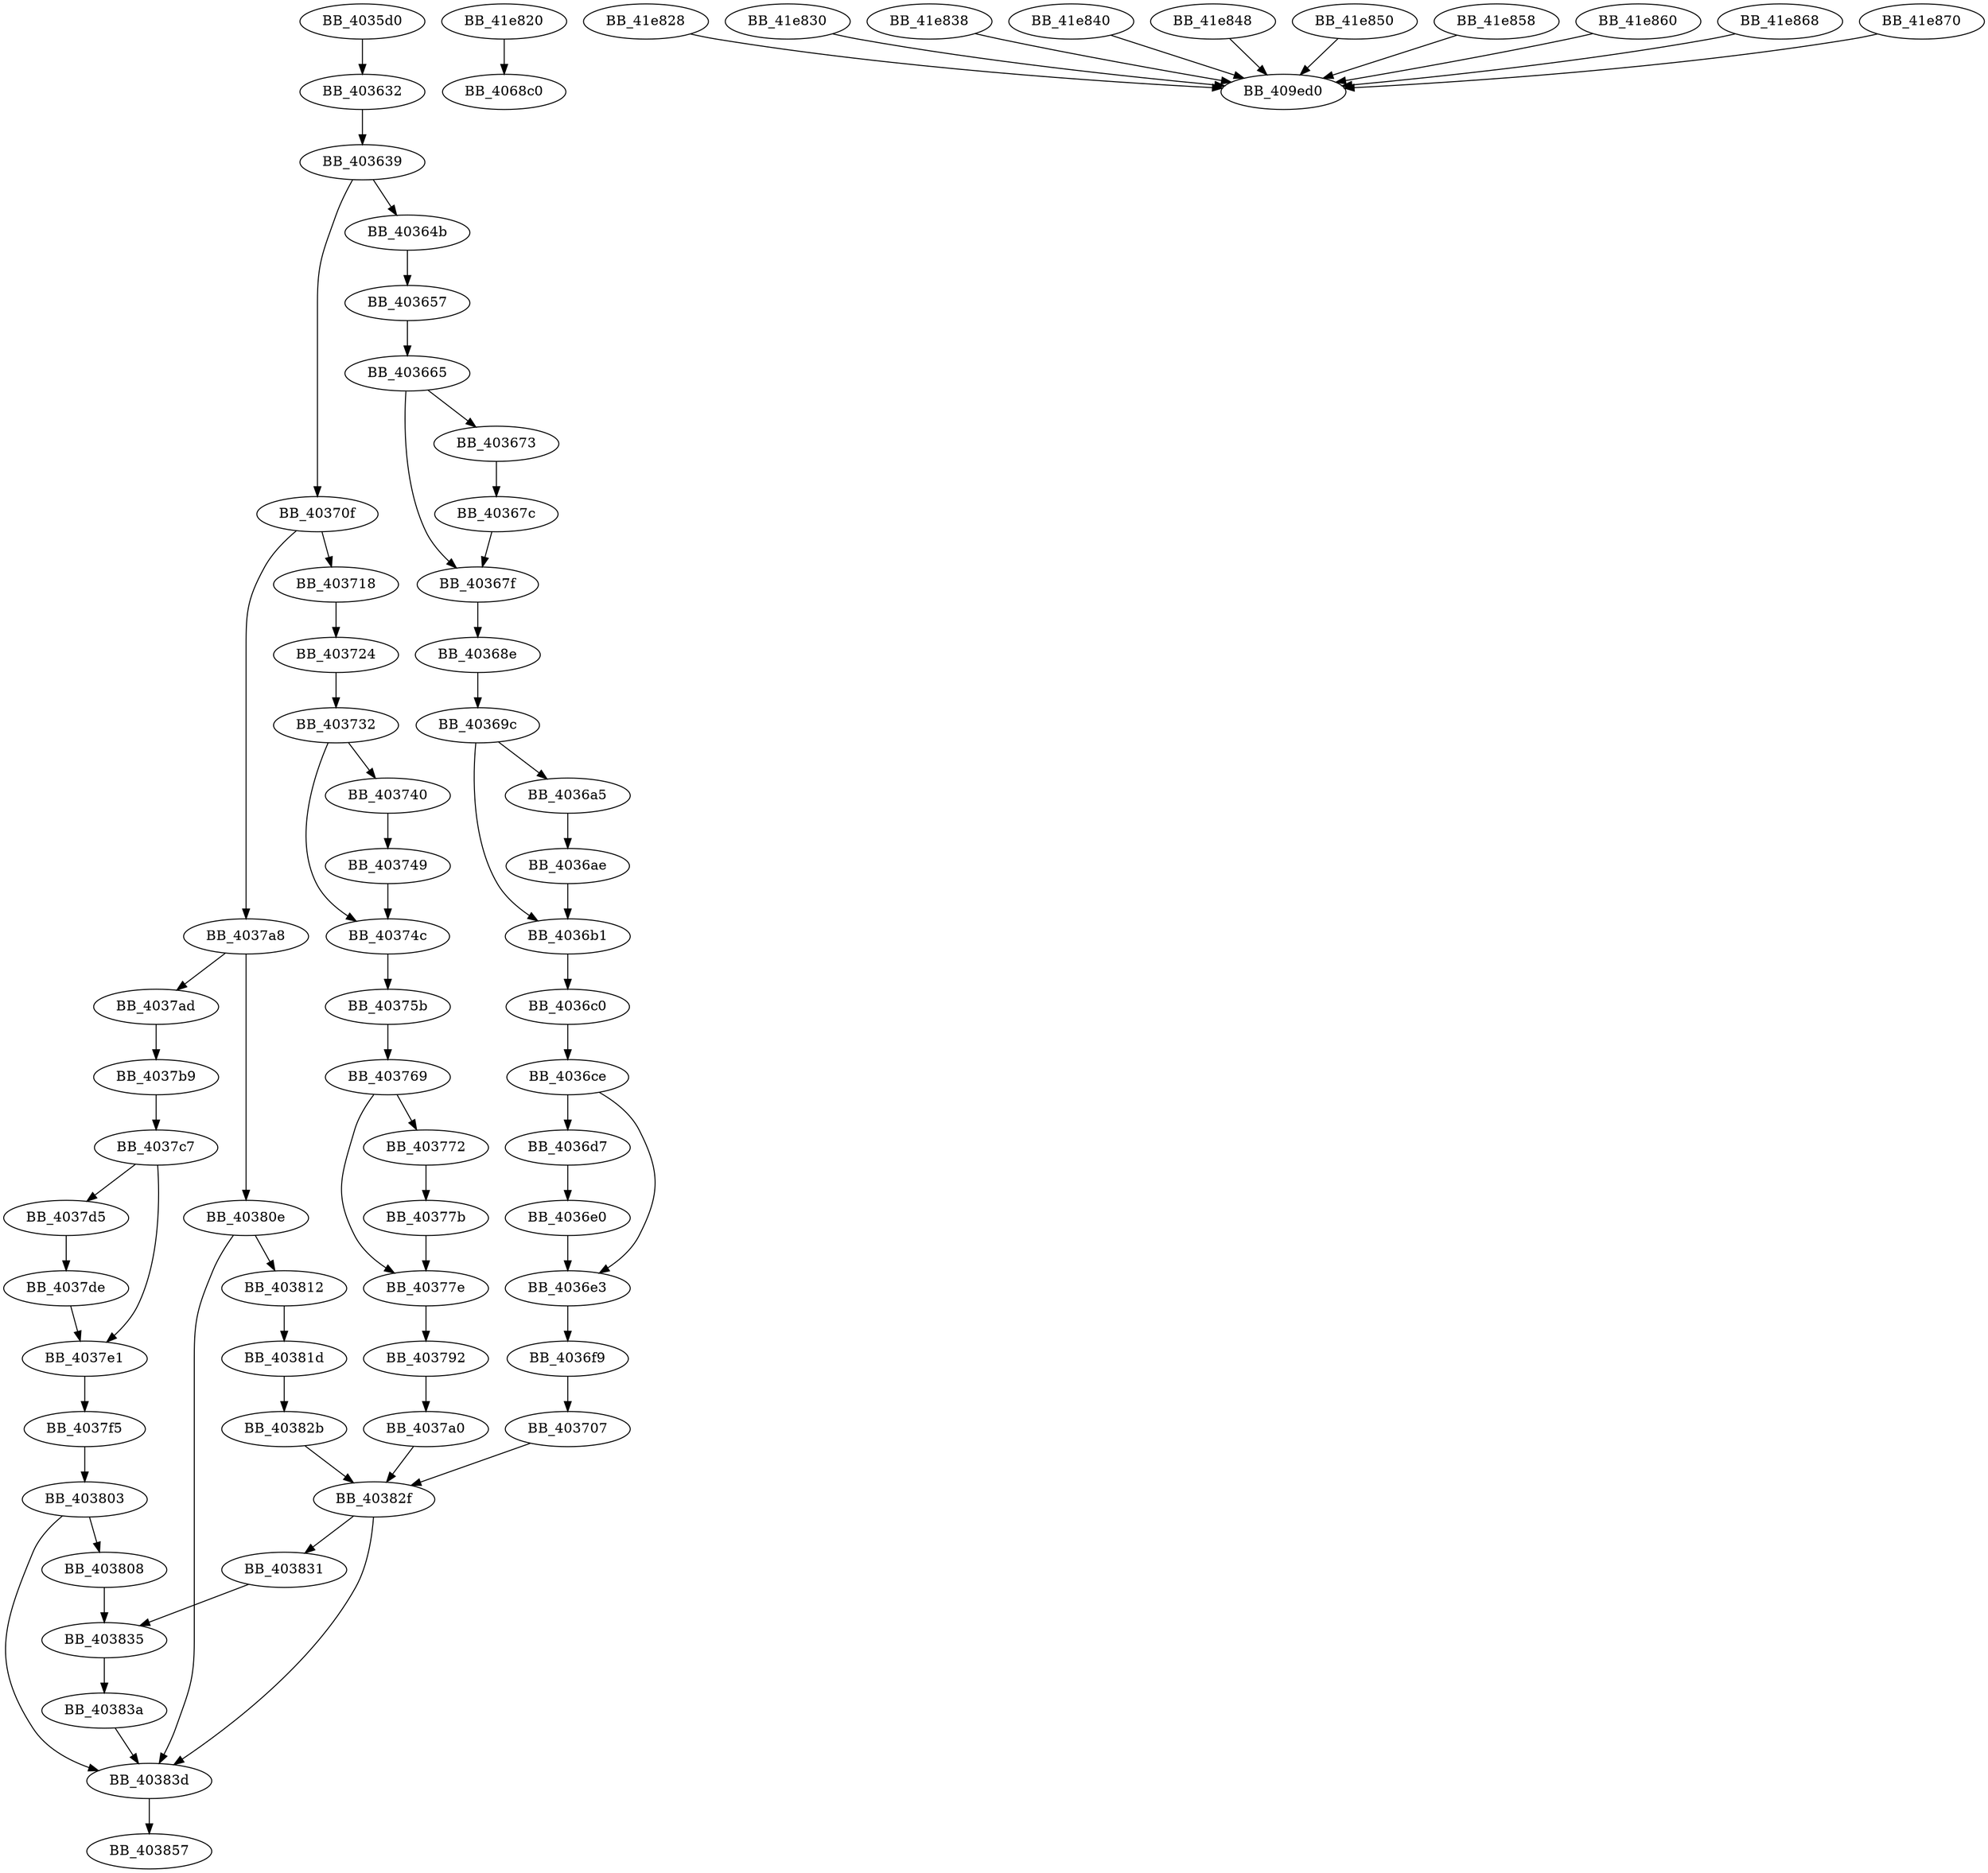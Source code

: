 DiGraph sub_4035D0{
BB_4035d0->BB_403632
BB_403632->BB_403639
BB_403639->BB_40364b
BB_403639->BB_40370f
BB_40364b->BB_403657
BB_403657->BB_403665
BB_403665->BB_403673
BB_403665->BB_40367f
BB_403673->BB_40367c
BB_40367c->BB_40367f
BB_40367f->BB_40368e
BB_40368e->BB_40369c
BB_40369c->BB_4036a5
BB_40369c->BB_4036b1
BB_4036a5->BB_4036ae
BB_4036ae->BB_4036b1
BB_4036b1->BB_4036c0
BB_4036c0->BB_4036ce
BB_4036ce->BB_4036d7
BB_4036ce->BB_4036e3
BB_4036d7->BB_4036e0
BB_4036e0->BB_4036e3
BB_4036e3->BB_4036f9
BB_4036f9->BB_403707
BB_403707->BB_40382f
BB_40370f->BB_403718
BB_40370f->BB_4037a8
BB_403718->BB_403724
BB_403724->BB_403732
BB_403732->BB_403740
BB_403732->BB_40374c
BB_403740->BB_403749
BB_403749->BB_40374c
BB_40374c->BB_40375b
BB_40375b->BB_403769
BB_403769->BB_403772
BB_403769->BB_40377e
BB_403772->BB_40377b
BB_40377b->BB_40377e
BB_40377e->BB_403792
BB_403792->BB_4037a0
BB_4037a0->BB_40382f
BB_4037a8->BB_4037ad
BB_4037a8->BB_40380e
BB_4037ad->BB_4037b9
BB_4037b9->BB_4037c7
BB_4037c7->BB_4037d5
BB_4037c7->BB_4037e1
BB_4037d5->BB_4037de
BB_4037de->BB_4037e1
BB_4037e1->BB_4037f5
BB_4037f5->BB_403803
BB_403803->BB_403808
BB_403803->BB_40383d
BB_403808->BB_403835
BB_40380e->BB_403812
BB_40380e->BB_40383d
BB_403812->BB_40381d
BB_40381d->BB_40382b
BB_40382b->BB_40382f
BB_40382f->BB_403831
BB_40382f->BB_40383d
BB_403831->BB_403835
BB_403835->BB_40383a
BB_40383a->BB_40383d
BB_40383d->BB_403857
BB_41e820->BB_4068c0
BB_41e828->BB_409ed0
BB_41e830->BB_409ed0
BB_41e838->BB_409ed0
BB_41e840->BB_409ed0
BB_41e848->BB_409ed0
BB_41e850->BB_409ed0
BB_41e858->BB_409ed0
BB_41e860->BB_409ed0
BB_41e868->BB_409ed0
BB_41e870->BB_409ed0
}
